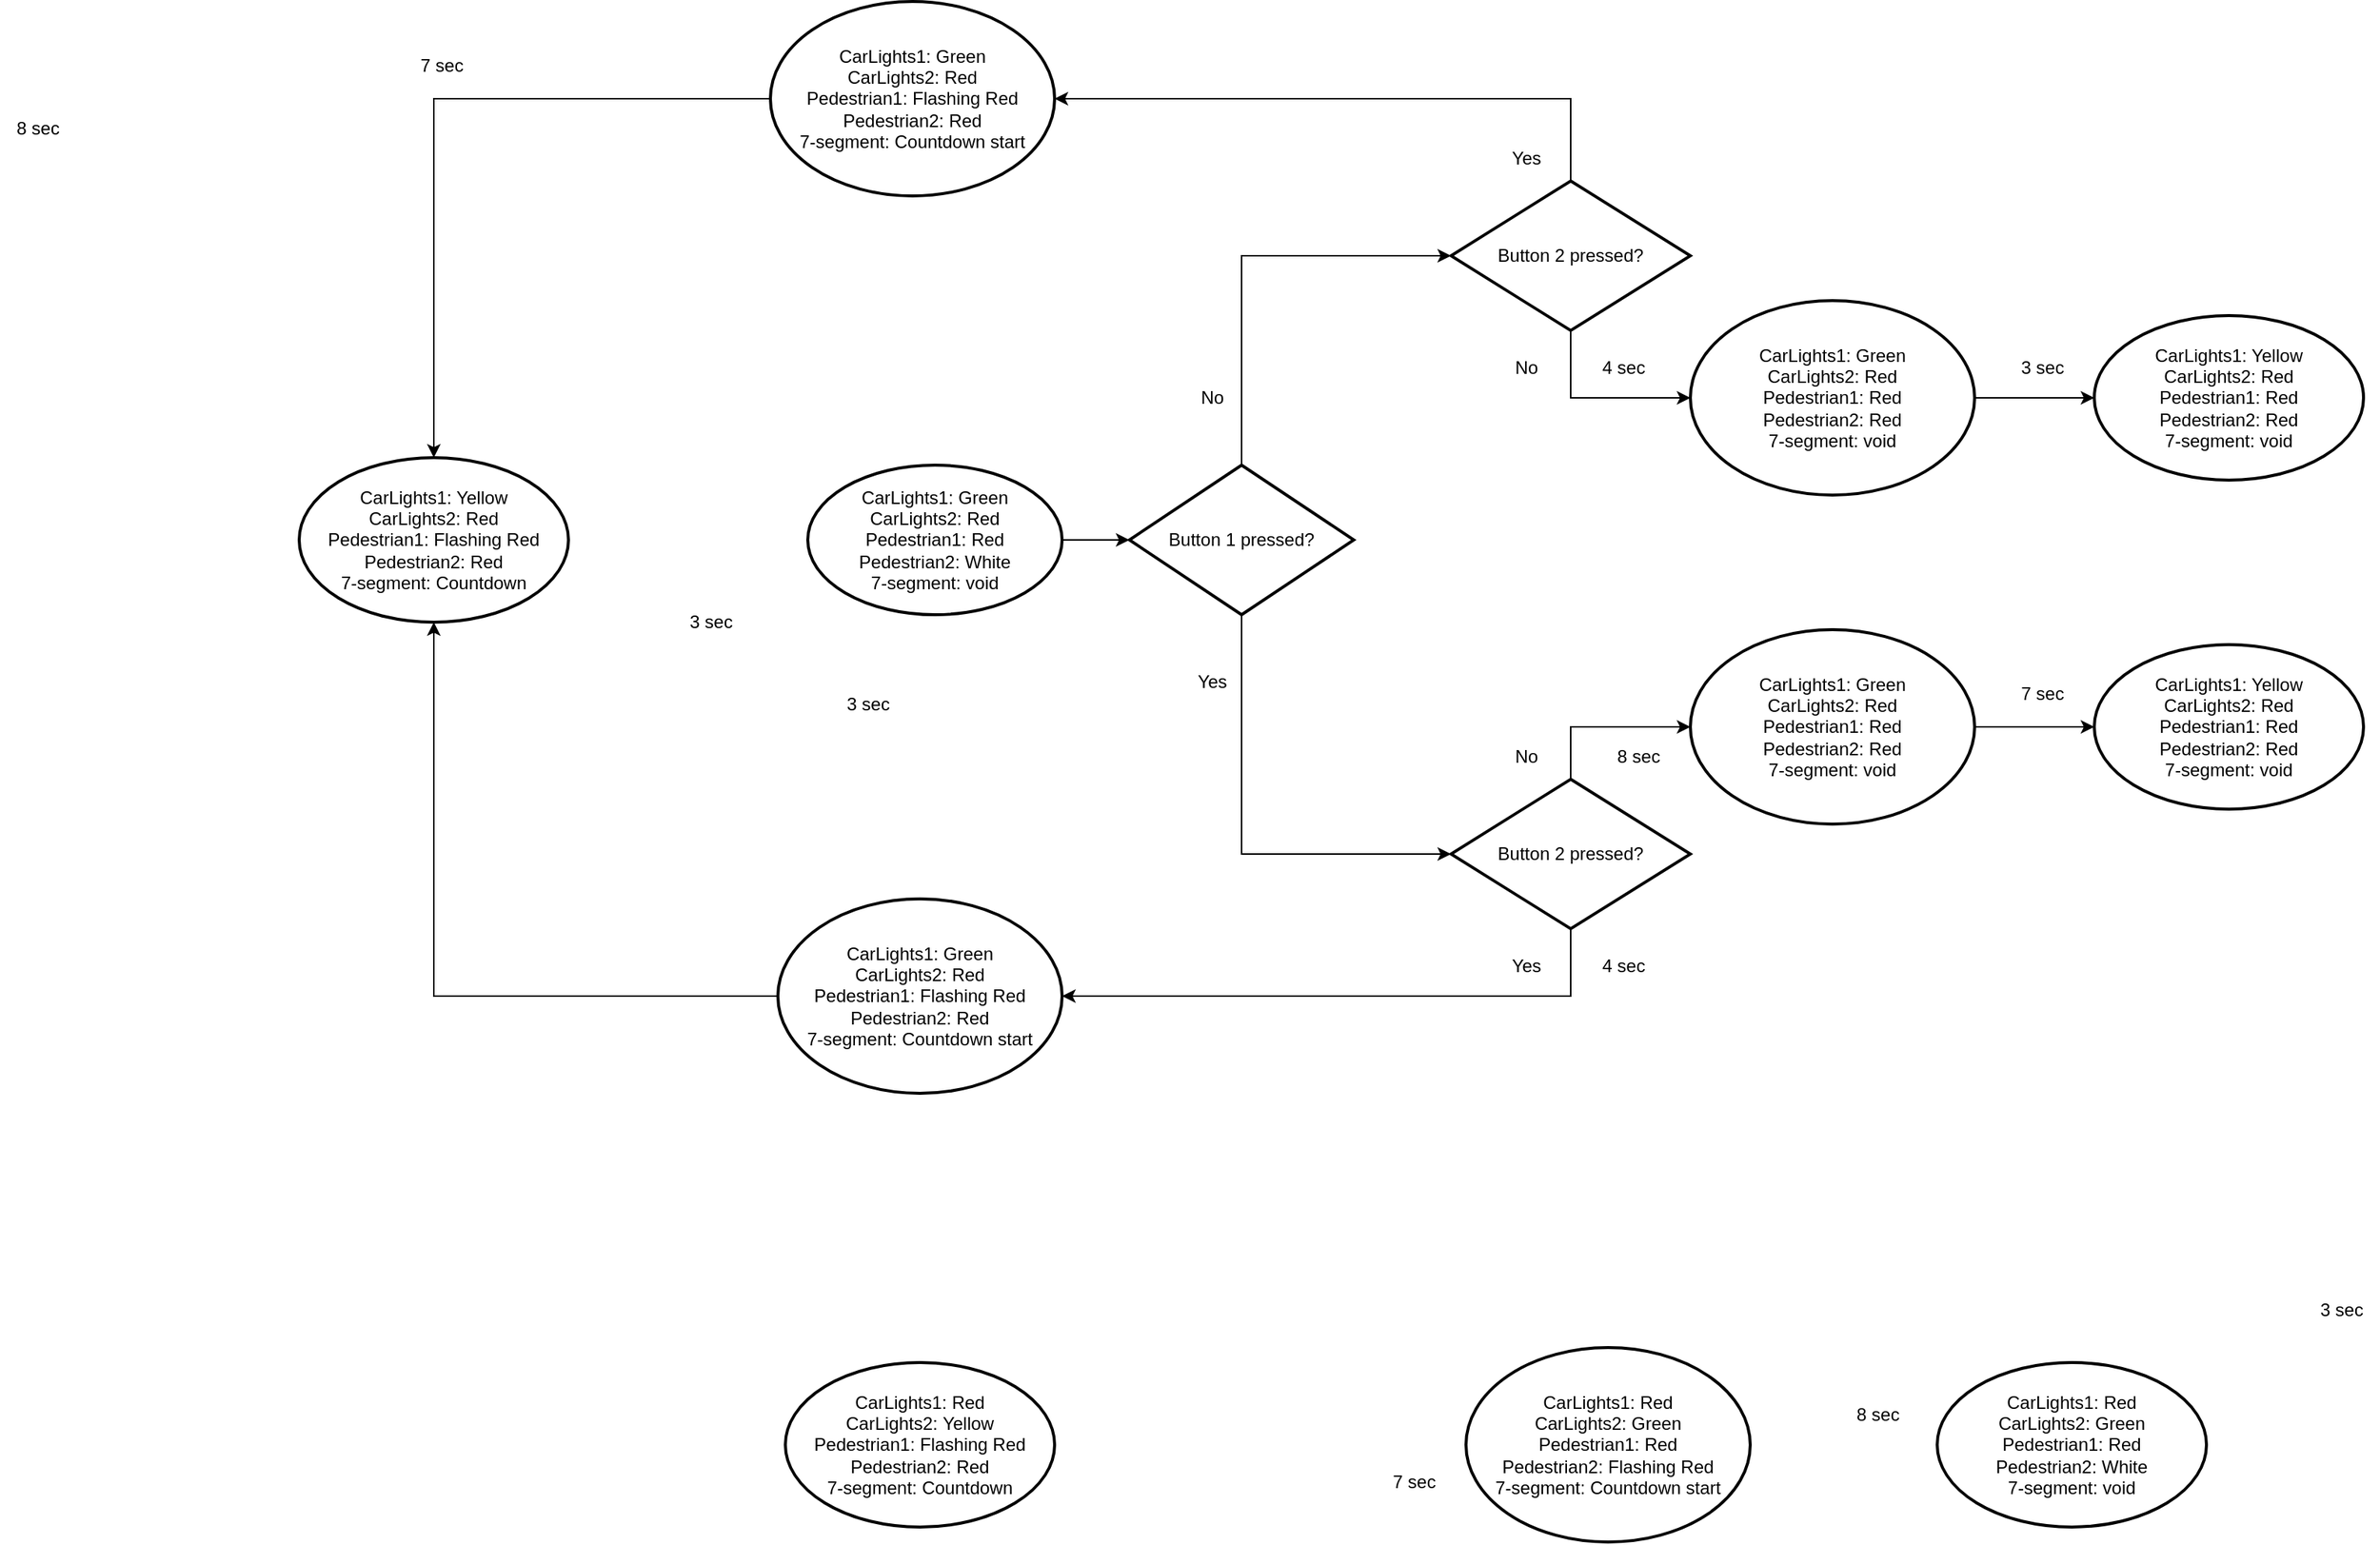 <mxfile version="28.1.2">
  <diagram name="Page-1" id="EG5gabHoP7FlWOFb9aYB">
    <mxGraphModel dx="4552" dy="2878" grid="1" gridSize="10" guides="1" tooltips="1" connect="1" arrows="1" fold="1" page="1" pageScale="1" pageWidth="850" pageHeight="1100" math="0" shadow="0">
      <root>
        <mxCell id="0" />
        <mxCell id="1" parent="0" />
        <mxCell id="uPkC5kLJivQ958copBq6-1" value="CarLights1: Green&lt;div&gt;CarLights2: Red&lt;/div&gt;&lt;div&gt;Pedestrian1: Red&lt;/div&gt;&lt;div&gt;Pedestrian2: White&lt;/div&gt;&lt;div&gt;7-segment: void&lt;/div&gt;" style="strokeWidth=2;html=1;shape=mxgraph.flowchart.start_1;whiteSpace=wrap;" parent="1" vertex="1">
          <mxGeometry x="-750" y="270" width="170" height="100" as="geometry" />
        </mxCell>
        <mxCell id="UEj1agWDMKfItvRINsRK-4" value="3 sec" style="text;html=1;align=center;verticalAlign=middle;resizable=0;points=[];autosize=1;strokeColor=none;fillColor=none;" parent="1" vertex="1">
          <mxGeometry x="250" y="820" width="50" height="30" as="geometry" />
        </mxCell>
        <mxCell id="UEj1agWDMKfItvRINsRK-5" value="CarLights1: Red&lt;div&gt;CarLights2: Green&lt;/div&gt;&lt;div&gt;Pedestrian1: Red&lt;/div&gt;&lt;div&gt;Pedestrian2: White&lt;/div&gt;&lt;div&gt;7-segment: void&lt;/div&gt;" style="strokeWidth=2;html=1;shape=mxgraph.flowchart.start_1;whiteSpace=wrap;" parent="1" vertex="1">
          <mxGeometry x="5" y="870" width="180" height="110" as="geometry" />
        </mxCell>
        <mxCell id="UEj1agWDMKfItvRINsRK-7" value="8 sec" style="text;html=1;align=center;verticalAlign=middle;resizable=0;points=[];autosize=1;strokeColor=none;fillColor=none;" parent="1" vertex="1">
          <mxGeometry x="-60" y="890" width="50" height="30" as="geometry" />
        </mxCell>
        <mxCell id="UEj1agWDMKfItvRINsRK-9" value="7 sec" style="text;html=1;align=center;verticalAlign=middle;resizable=0;points=[];autosize=1;strokeColor=none;fillColor=none;" parent="1" vertex="1">
          <mxGeometry x="-370" y="935" width="50" height="30" as="geometry" />
        </mxCell>
        <mxCell id="UEj1agWDMKfItvRINsRK-15" value="3 sec" style="text;html=1;align=center;verticalAlign=middle;resizable=0;points=[];autosize=1;strokeColor=none;fillColor=none;" parent="1" vertex="1">
          <mxGeometry x="-735" y="415" width="50" height="30" as="geometry" />
        </mxCell>
        <mxCell id="UEj1agWDMKfItvRINsRK-17" value="CarLights1: Red&lt;div&gt;CarLights2: Green&lt;/div&gt;&lt;div&gt;Pedestrian1: Red&lt;/div&gt;&lt;div&gt;Pedestrian2: Flashing Red&lt;/div&gt;&lt;div&gt;7-segment: Countdown start&lt;/div&gt;" style="strokeWidth=2;html=1;shape=mxgraph.flowchart.start_1;whiteSpace=wrap;" parent="1" vertex="1">
          <mxGeometry x="-310" y="860" width="190" height="130" as="geometry" />
        </mxCell>
        <mxCell id="UEj1agWDMKfItvRINsRK-19" value="CarLights1: Red&lt;div&gt;CarLights2:&amp;nbsp;&lt;span style=&quot;background-color: transparent; color: light-dark(rgb(0, 0, 0), rgb(255, 255, 255));&quot;&gt;Yellow&lt;/span&gt;&lt;/div&gt;&lt;div&gt;Pedestrian1: Flashing Red&lt;/div&gt;&lt;div&gt;Pedestrian2: Red&lt;/div&gt;&lt;div&gt;7-segment: Countdown&lt;/div&gt;" style="strokeWidth=2;html=1;shape=mxgraph.flowchart.start_1;whiteSpace=wrap;" parent="1" vertex="1">
          <mxGeometry x="-765" y="870" width="180" height="110" as="geometry" />
        </mxCell>
        <mxCell id="UEj1agWDMKfItvRINsRK-25" value="Button 1 pressed?" style="strokeWidth=2;html=1;shape=mxgraph.flowchart.decision;whiteSpace=wrap;" parent="1" vertex="1">
          <mxGeometry x="-535" y="270" width="150" height="100" as="geometry" />
        </mxCell>
        <mxCell id="UEj1agWDMKfItvRINsRK-26" value="" style="endArrow=classic;html=1;rounded=0;entryX=0;entryY=0.5;entryDx=0;entryDy=0;entryPerimeter=0;exitX=1;exitY=0.5;exitDx=0;exitDy=0;exitPerimeter=0;" parent="1" source="uPkC5kLJivQ958copBq6-1" target="UEj1agWDMKfItvRINsRK-25" edge="1">
          <mxGeometry width="50" height="50" relative="1" as="geometry">
            <mxPoint x="-485" y="405" as="sourcePoint" />
            <mxPoint x="15" y="325" as="targetPoint" />
          </mxGeometry>
        </mxCell>
        <mxCell id="UEj1agWDMKfItvRINsRK-42" value="" style="endArrow=classic;html=1;rounded=0;exitX=0.5;exitY=0;exitDx=0;exitDy=0;exitPerimeter=0;entryX=0;entryY=0.5;entryDx=0;entryDy=0;entryPerimeter=0;" parent="1" source="UEj1agWDMKfItvRINsRK-25" target="UEj1agWDMKfItvRINsRK-40" edge="1">
          <mxGeometry width="50" height="50" relative="1" as="geometry">
            <mxPoint x="-170" y="520" as="sourcePoint" />
            <mxPoint x="-120" y="470" as="targetPoint" />
            <Array as="points">
              <mxPoint x="-460" y="130" />
            </Array>
          </mxGeometry>
        </mxCell>
        <mxCell id="UEj1agWDMKfItvRINsRK-43" value="" style="endArrow=classic;html=1;rounded=0;exitX=0.5;exitY=1;exitDx=0;exitDy=0;exitPerimeter=0;entryX=0;entryY=0.5;entryDx=0;entryDy=0;entryPerimeter=0;" parent="1" source="UEj1agWDMKfItvRINsRK-25" target="UEj1agWDMKfItvRINsRK-61" edge="1">
          <mxGeometry width="50" height="50" relative="1" as="geometry">
            <mxPoint x="-460" y="400" as="sourcePoint" />
            <mxPoint x="-320" y="530" as="targetPoint" />
            <Array as="points">
              <mxPoint x="-460" y="530" />
            </Array>
          </mxGeometry>
        </mxCell>
        <mxCell id="UEj1agWDMKfItvRINsRK-50" value="No" style="text;html=1;align=center;verticalAlign=middle;resizable=0;points=[];autosize=1;strokeColor=none;fillColor=none;" parent="1" vertex="1">
          <mxGeometry x="-500" y="210" width="40" height="30" as="geometry" />
        </mxCell>
        <mxCell id="UEj1agWDMKfItvRINsRK-51" value="Yes" style="text;html=1;align=center;verticalAlign=middle;resizable=0;points=[];autosize=1;strokeColor=none;fillColor=none;" parent="1" vertex="1">
          <mxGeometry x="-500" y="400" width="40" height="30" as="geometry" />
        </mxCell>
        <mxCell id="UEj1agWDMKfItvRINsRK-54" value="CarLights1: Green&lt;div&gt;CarLights2: Red&lt;/div&gt;&lt;div&gt;Pedestrian1: Red&lt;/div&gt;&lt;div&gt;Pedestrian2: Red&lt;/div&gt;&lt;div&gt;7-segment: void&lt;/div&gt;" style="strokeWidth=2;html=1;shape=mxgraph.flowchart.start_1;whiteSpace=wrap;" parent="1" vertex="1">
          <mxGeometry x="-160" y="380" width="190" height="130" as="geometry" />
        </mxCell>
        <mxCell id="UEj1agWDMKfItvRINsRK-55" value="CarLights1: Yellow&lt;div&gt;CarLights2: Red&lt;/div&gt;&lt;div&gt;Pedestrian1: Red&lt;/div&gt;&lt;div&gt;Pedestrian2: Red&lt;/div&gt;&lt;div&gt;7-segment: void&lt;/div&gt;" style="strokeWidth=2;html=1;shape=mxgraph.flowchart.start_1;whiteSpace=wrap;" parent="1" vertex="1">
          <mxGeometry x="110" y="390" width="180" height="110" as="geometry" />
        </mxCell>
        <mxCell id="UEj1agWDMKfItvRINsRK-56" value="7 sec" style="text;html=1;align=center;verticalAlign=middle;resizable=0;points=[];autosize=1;strokeColor=none;fillColor=none;" parent="1" vertex="1">
          <mxGeometry x="50" y="408" width="50" height="30" as="geometry" />
        </mxCell>
        <mxCell id="UEj1agWDMKfItvRINsRK-57" value="CarLights1: Green&lt;div&gt;CarLights2: Red&lt;/div&gt;&lt;div&gt;Pedestrian1: Flashing Red&lt;/div&gt;&lt;div&gt;Pedestrian2: Red&lt;/div&gt;&lt;div&gt;7-segment: Countdown start&lt;/div&gt;" style="strokeWidth=2;html=1;shape=mxgraph.flowchart.start_1;whiteSpace=wrap;" parent="1" vertex="1">
          <mxGeometry x="-770" y="560" width="190" height="130" as="geometry" />
        </mxCell>
        <mxCell id="UEj1agWDMKfItvRINsRK-58" value="CarLights1: Yellow&lt;div&gt;CarLights2: Red&lt;/div&gt;&lt;div&gt;Pedestrian1: Flashing Red&lt;/div&gt;&lt;div&gt;Pedestrian2: Red&lt;/div&gt;&lt;div&gt;7-segment: Countdown&lt;/div&gt;" style="strokeWidth=2;html=1;shape=mxgraph.flowchart.start_1;whiteSpace=wrap;" parent="1" vertex="1">
          <mxGeometry x="-1090" y="265" width="180" height="110" as="geometry" />
        </mxCell>
        <mxCell id="UEj1agWDMKfItvRINsRK-60" value="3 sec" style="text;html=1;align=center;verticalAlign=middle;resizable=0;points=[];autosize=1;strokeColor=none;fillColor=none;" parent="1" vertex="1">
          <mxGeometry x="-840" y="360" width="50" height="30" as="geometry" />
        </mxCell>
        <mxCell id="UEj1agWDMKfItvRINsRK-61" value="Button 2 pressed?" style="strokeWidth=2;html=1;shape=mxgraph.flowchart.decision;whiteSpace=wrap;" parent="1" vertex="1">
          <mxGeometry x="-320" y="480" width="160" height="100" as="geometry" />
        </mxCell>
        <mxCell id="UEj1agWDMKfItvRINsRK-62" value="" style="endArrow=classic;html=1;rounded=0;exitX=0.5;exitY=0;exitDx=0;exitDy=0;exitPerimeter=0;entryX=0;entryY=0.5;entryDx=0;entryDy=0;entryPerimeter=0;" parent="1" source="UEj1agWDMKfItvRINsRK-61" target="UEj1agWDMKfItvRINsRK-54" edge="1">
          <mxGeometry width="50" height="50" relative="1" as="geometry">
            <mxPoint x="-220" y="460" as="sourcePoint" />
            <mxPoint x="-110" y="420" as="targetPoint" />
            <Array as="points">
              <mxPoint x="-240" y="445" />
            </Array>
          </mxGeometry>
        </mxCell>
        <mxCell id="UEj1agWDMKfItvRINsRK-64" value="" style="endArrow=classic;html=1;rounded=0;exitX=1;exitY=0.5;exitDx=0;exitDy=0;exitPerimeter=0;entryX=0;entryY=0.5;entryDx=0;entryDy=0;entryPerimeter=0;" parent="1" source="UEj1agWDMKfItvRINsRK-54" target="UEj1agWDMKfItvRINsRK-55" edge="1">
          <mxGeometry width="50" height="50" relative="1" as="geometry">
            <mxPoint x="-280" y="830" as="sourcePoint" />
            <mxPoint x="-230" y="780" as="targetPoint" />
          </mxGeometry>
        </mxCell>
        <mxCell id="UEj1agWDMKfItvRINsRK-65" value="8 sec" style="text;html=1;align=center;verticalAlign=middle;resizable=0;points=[];autosize=1;strokeColor=none;fillColor=none;" parent="1" vertex="1">
          <mxGeometry x="-220" y="450" width="50" height="30" as="geometry" />
        </mxCell>
        <mxCell id="UEj1agWDMKfItvRINsRK-66" value="No" style="text;html=1;align=center;verticalAlign=middle;resizable=0;points=[];autosize=1;strokeColor=none;fillColor=none;" parent="1" vertex="1">
          <mxGeometry x="-290" y="450" width="40" height="30" as="geometry" />
        </mxCell>
        <mxCell id="UEj1agWDMKfItvRINsRK-67" value="Yes" style="text;html=1;align=center;verticalAlign=middle;resizable=0;points=[];autosize=1;strokeColor=none;fillColor=none;" parent="1" vertex="1">
          <mxGeometry x="-290" y="590" width="40" height="30" as="geometry" />
        </mxCell>
        <mxCell id="UEj1agWDMKfItvRINsRK-68" value="4 sec" style="text;html=1;align=center;verticalAlign=middle;resizable=0;points=[];autosize=1;strokeColor=none;fillColor=none;" parent="1" vertex="1">
          <mxGeometry x="-230" y="590" width="50" height="30" as="geometry" />
        </mxCell>
        <mxCell id="UEj1agWDMKfItvRINsRK-70" value="" style="group" parent="1" vertex="1" connectable="0">
          <mxGeometry x="-320" y="-20" width="610" height="310" as="geometry" />
        </mxCell>
        <mxCell id="UEj1agWDMKfItvRINsRK-32" value="CarLights1: Green&lt;div&gt;CarLights2: Red&lt;/div&gt;&lt;div&gt;Pedestrian1: Red&lt;/div&gt;&lt;div&gt;Pedestrian2: Red&lt;/div&gt;&lt;div&gt;7-segment: void&lt;/div&gt;" style="strokeWidth=2;html=1;shape=mxgraph.flowchart.start_1;whiteSpace=wrap;movable=1;resizable=1;rotatable=1;deletable=1;editable=1;locked=0;connectable=1;" parent="UEj1agWDMKfItvRINsRK-70" vertex="1">
          <mxGeometry x="160" y="180" width="190" height="130" as="geometry" />
        </mxCell>
        <mxCell id="UEj1agWDMKfItvRINsRK-34" value="CarLights1: Yellow&lt;div&gt;CarLights2: Red&lt;/div&gt;&lt;div&gt;Pedestrian1: Red&lt;/div&gt;&lt;div&gt;Pedestrian2: Red&lt;/div&gt;&lt;div&gt;7-segment: void&lt;/div&gt;" style="strokeWidth=2;html=1;shape=mxgraph.flowchart.start_1;whiteSpace=wrap;movable=1;resizable=1;rotatable=1;deletable=1;editable=1;locked=0;connectable=1;" parent="UEj1agWDMKfItvRINsRK-70" vertex="1">
          <mxGeometry x="430" y="190" width="180" height="110" as="geometry" />
        </mxCell>
        <mxCell id="UEj1agWDMKfItvRINsRK-35" value="" style="endArrow=classic;html=1;rounded=0;exitX=1;exitY=0.5;exitDx=0;exitDy=0;exitPerimeter=0;entryX=0;entryY=0.5;entryDx=0;entryDy=0;entryPerimeter=0;movable=1;resizable=1;rotatable=1;deletable=1;editable=1;locked=0;connectable=1;" parent="UEj1agWDMKfItvRINsRK-70" source="UEj1agWDMKfItvRINsRK-32" target="UEj1agWDMKfItvRINsRK-34" edge="1">
          <mxGeometry width="50" height="50" relative="1" as="geometry">
            <mxPoint x="500" y="190" as="sourcePoint" />
            <mxPoint x="550" y="140" as="targetPoint" />
          </mxGeometry>
        </mxCell>
        <mxCell id="UEj1agWDMKfItvRINsRK-37" value="3 sec" style="text;html=1;align=center;verticalAlign=middle;resizable=1;points=[];autosize=1;strokeColor=none;fillColor=none;movable=1;rotatable=1;deletable=1;editable=1;locked=0;connectable=1;" parent="UEj1agWDMKfItvRINsRK-70" vertex="1">
          <mxGeometry x="370" y="210" width="50" height="30" as="geometry" />
        </mxCell>
        <mxCell id="UEj1agWDMKfItvRINsRK-40" value="Button 2 pressed?" style="strokeWidth=2;html=1;shape=mxgraph.flowchart.decision;whiteSpace=wrap;movable=1;resizable=1;rotatable=1;deletable=1;editable=1;locked=0;connectable=1;" parent="UEj1agWDMKfItvRINsRK-70" vertex="1">
          <mxGeometry y="100" width="160" height="100" as="geometry" />
        </mxCell>
        <mxCell id="UEj1agWDMKfItvRINsRK-45" value="" style="endArrow=classic;html=1;rounded=0;exitX=0.5;exitY=1;exitDx=0;exitDy=0;exitPerimeter=0;entryX=0;entryY=0.5;entryDx=0;entryDy=0;entryPerimeter=0;movable=1;resizable=1;rotatable=1;deletable=1;editable=1;locked=0;connectable=1;" parent="UEj1agWDMKfItvRINsRK-70" source="UEj1agWDMKfItvRINsRK-40" target="UEj1agWDMKfItvRINsRK-32" edge="1">
          <mxGeometry width="50" height="50" relative="1" as="geometry">
            <mxPoint x="150" y="450" as="sourcePoint" />
            <mxPoint x="200" y="400" as="targetPoint" />
            <Array as="points">
              <mxPoint x="80" y="245" />
            </Array>
          </mxGeometry>
        </mxCell>
        <mxCell id="UEj1agWDMKfItvRINsRK-48" value="Yes" style="text;html=1;align=center;verticalAlign=middle;resizable=1;points=[];autosize=1;strokeColor=none;fillColor=none;movable=1;rotatable=1;deletable=1;editable=1;locked=0;connectable=1;" parent="UEj1agWDMKfItvRINsRK-70" vertex="1">
          <mxGeometry x="30" y="70" width="40" height="30" as="geometry" />
        </mxCell>
        <mxCell id="UEj1agWDMKfItvRINsRK-49" value="No" style="text;html=1;align=center;verticalAlign=middle;resizable=1;points=[];autosize=1;strokeColor=none;fillColor=none;movable=1;rotatable=1;deletable=1;editable=1;locked=0;connectable=1;" parent="UEj1agWDMKfItvRINsRK-70" vertex="1">
          <mxGeometry x="30" y="210" width="40" height="30" as="geometry" />
        </mxCell>
        <mxCell id="UEj1agWDMKfItvRINsRK-52" value="4 sec" style="text;html=1;align=center;verticalAlign=middle;resizable=1;points=[];autosize=1;strokeColor=none;fillColor=none;movable=1;rotatable=1;deletable=1;editable=1;locked=0;connectable=1;" parent="UEj1agWDMKfItvRINsRK-70" vertex="1">
          <mxGeometry x="90" y="210" width="50" height="30" as="geometry" />
        </mxCell>
        <mxCell id="uPkC5kLJivQ958copBq6-4" value="CarLights1: Green&lt;div&gt;CarLights2: Red&lt;/div&gt;&lt;div&gt;Pedestrian1: Flashing Red&lt;/div&gt;&lt;div&gt;Pedestrian2: Red&lt;/div&gt;&lt;div&gt;7-segment: Countdown start&lt;/div&gt;" style="strokeWidth=2;html=1;shape=mxgraph.flowchart.start_1;whiteSpace=wrap;movable=1;resizable=1;rotatable=1;deletable=1;editable=1;locked=0;connectable=1;" parent="1" vertex="1">
          <mxGeometry x="-775" y="-40" width="190" height="130" as="geometry" />
        </mxCell>
        <mxCell id="UEj1agWDMKfItvRINsRK-2" value="7 sec" style="text;html=1;align=center;verticalAlign=middle;resizable=1;points=[];autosize=1;strokeColor=none;fillColor=none;movable=1;rotatable=1;deletable=1;editable=1;locked=0;connectable=1;" parent="1" vertex="1">
          <mxGeometry x="-1020" y="-12" width="50" height="30" as="geometry" />
        </mxCell>
        <mxCell id="UEj1agWDMKfItvRINsRK-44" value="" style="endArrow=classic;html=1;rounded=0;exitX=0.5;exitY=0;exitDx=0;exitDy=0;exitPerimeter=0;entryX=1;entryY=0.5;entryDx=0;entryDy=0;entryPerimeter=0;movable=1;resizable=1;rotatable=1;deletable=1;editable=1;locked=0;connectable=1;" parent="1" source="UEj1agWDMKfItvRINsRK-40" target="uPkC5kLJivQ958copBq6-4" edge="1">
          <mxGeometry width="50" height="50" relative="1" as="geometry">
            <mxPoint x="-1310" y="60" as="sourcePoint" />
            <mxPoint x="-1180" as="targetPoint" />
            <Array as="points">
              <mxPoint x="-240" y="25" />
            </Array>
          </mxGeometry>
        </mxCell>
        <mxCell id="UEj1agWDMKfItvRINsRK-46" value="" style="endArrow=classic;html=1;rounded=0;entryX=0.5;entryY=0;entryDx=0;entryDy=0;entryPerimeter=0;movable=1;resizable=1;rotatable=1;deletable=1;editable=1;locked=0;connectable=1;exitX=0;exitY=0.5;exitDx=0;exitDy=0;exitPerimeter=0;" parent="1" source="uPkC5kLJivQ958copBq6-4" target="UEj1agWDMKfItvRINsRK-58" edge="1">
          <mxGeometry width="50" height="50" relative="1" as="geometry">
            <mxPoint x="-930" y="130" as="sourcePoint" />
            <mxPoint x="-880" y="25" as="targetPoint" />
            <Array as="points">
              <mxPoint x="-1000" y="25" />
            </Array>
          </mxGeometry>
        </mxCell>
        <mxCell id="UEj1agWDMKfItvRINsRK-47" value="8 sec" style="text;html=1;align=center;verticalAlign=middle;resizable=1;points=[];autosize=1;strokeColor=none;fillColor=none;movable=1;rotatable=1;deletable=1;editable=1;locked=0;connectable=1;" parent="1" vertex="1">
          <mxGeometry x="-1290" y="30" width="50" height="30" as="geometry" />
        </mxCell>
        <mxCell id="UEj1agWDMKfItvRINsRK-74" value="" style="endArrow=classic;html=1;rounded=0;entryX=1;entryY=0.5;entryDx=0;entryDy=0;entryPerimeter=0;exitX=0.5;exitY=1;exitDx=0;exitDy=0;exitPerimeter=0;" parent="1" source="UEj1agWDMKfItvRINsRK-61" target="UEj1agWDMKfItvRINsRK-57" edge="1">
          <mxGeometry width="50" height="50" relative="1" as="geometry">
            <mxPoint x="-500" y="640" as="sourcePoint" />
            <mxPoint x="-450" y="590" as="targetPoint" />
            <Array as="points">
              <mxPoint x="-240" y="625" />
            </Array>
          </mxGeometry>
        </mxCell>
        <mxCell id="UEj1agWDMKfItvRINsRK-75" value="" style="endArrow=classic;html=1;rounded=0;exitX=0;exitY=0.5;exitDx=0;exitDy=0;exitPerimeter=0;entryX=0.5;entryY=1;entryDx=0;entryDy=0;entryPerimeter=0;" parent="1" source="UEj1agWDMKfItvRINsRK-57" target="UEj1agWDMKfItvRINsRK-58" edge="1">
          <mxGeometry width="50" height="50" relative="1" as="geometry">
            <mxPoint x="-660" y="410" as="sourcePoint" />
            <mxPoint x="-610" y="360" as="targetPoint" />
            <Array as="points">
              <mxPoint x="-1000" y="625" />
            </Array>
          </mxGeometry>
        </mxCell>
      </root>
    </mxGraphModel>
  </diagram>
</mxfile>

